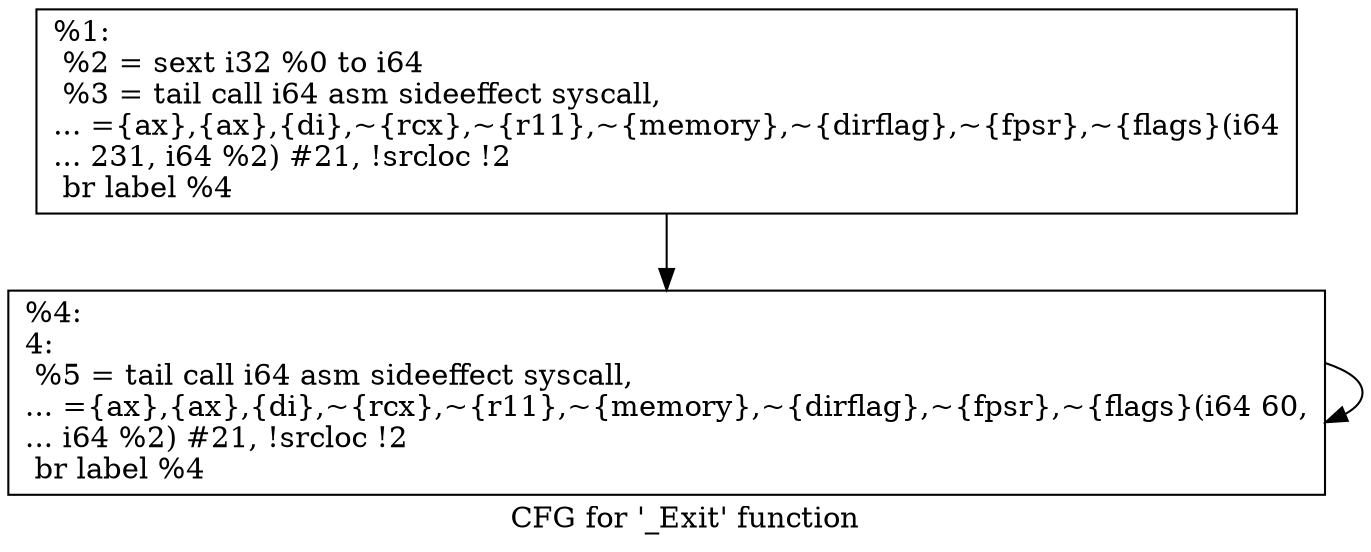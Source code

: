 digraph "CFG for '_Exit' function" {
	label="CFG for '_Exit' function";

	Node0x28a2aa0 [shape=record,label="{%1:\l  %2 = sext i32 %0 to i64\l  %3 = tail call i64 asm sideeffect syscall,\l... =\{ax\},\{ax\},\{di\},~\{rcx\},~\{r11\},~\{memory\},~\{dirflag\},~\{fpsr\},~\{flags\}(i64\l... 231, i64 %2) #21, !srcloc !2\l  br label %4\l}"];
	Node0x28a2aa0 -> Node0x28a3630;
	Node0x28a3630 [shape=record,label="{%4:\l4:                                                \l  %5 = tail call i64 asm sideeffect syscall,\l... =\{ax\},\{ax\},\{di\},~\{rcx\},~\{r11\},~\{memory\},~\{dirflag\},~\{fpsr\},~\{flags\}(i64 60,\l... i64 %2) #21, !srcloc !2\l  br label %4\l}"];
	Node0x28a3630 -> Node0x28a3630;
}
